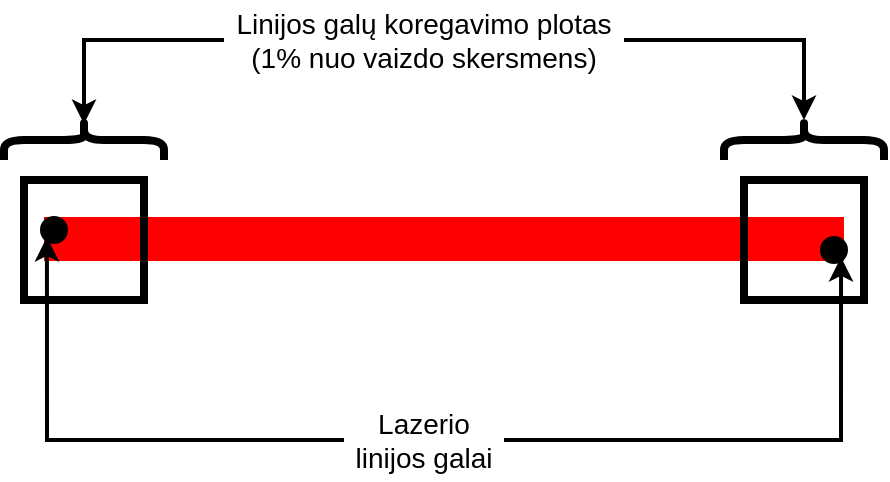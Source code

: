 <mxfile version="14.5.1" type="device"><diagram id="-NZoaxSLg_y0gj-pY5A6" name="Page-1"><mxGraphModel dx="701" dy="403" grid="0" gridSize="10" guides="1" tooltips="1" connect="1" arrows="1" fold="1" page="1" pageScale="1" pageWidth="850" pageHeight="1100" math="0" shadow="0"><root><mxCell id="0"/><mxCell id="1" parent="0"/><mxCell id="PFDNfbtmVIK-goErVy9r-83" value="" style="endArrow=none;html=1;strokeWidth=22;strokeColor=#FF0000;" edge="1" parent="1"><mxGeometry width="50" height="50" relative="1" as="geometry"><mxPoint x="210" y="479.5" as="sourcePoint"/><mxPoint x="610" y="479.5" as="targetPoint"/></mxGeometry></mxCell><mxCell id="PFDNfbtmVIK-goErVy9r-84" value="" style="rounded=0;whiteSpace=wrap;html=1;strokeWidth=4;fillColor=none;" vertex="1" parent="1"><mxGeometry x="200" y="450" width="60" height="60" as="geometry"/></mxCell><mxCell id="PFDNfbtmVIK-goErVy9r-90" value="" style="rounded=0;whiteSpace=wrap;html=1;strokeWidth=4;fillColor=none;" vertex="1" parent="1"><mxGeometry x="560" y="450" width="60" height="60" as="geometry"/></mxCell><mxCell id="PFDNfbtmVIK-goErVy9r-91" value="" style="ellipse;whiteSpace=wrap;html=1;aspect=fixed;strokeWidth=4;fillColor=#000000;" vertex="1" parent="1"><mxGeometry x="210" y="470" width="10" height="10" as="geometry"/></mxCell><mxCell id="PFDNfbtmVIK-goErVy9r-93" value="" style="ellipse;whiteSpace=wrap;html=1;aspect=fixed;strokeWidth=4;fillColor=#000000;" vertex="1" parent="1"><mxGeometry x="600" y="480" width="10" height="10" as="geometry"/></mxCell><mxCell id="PFDNfbtmVIK-goErVy9r-96" style="edgeStyle=orthogonalEdgeStyle;rounded=0;orthogonalLoop=1;jettySize=auto;html=1;strokeWidth=2;entryX=0;entryY=1;entryDx=0;entryDy=0;" edge="1" parent="1" source="PFDNfbtmVIK-goErVy9r-94" target="PFDNfbtmVIK-goErVy9r-91"><mxGeometry relative="1" as="geometry"><mxPoint x="230" y="590" as="targetPoint"/></mxGeometry></mxCell><mxCell id="PFDNfbtmVIK-goErVy9r-97" style="edgeStyle=orthogonalEdgeStyle;rounded=0;orthogonalLoop=1;jettySize=auto;html=1;entryX=1;entryY=1;entryDx=0;entryDy=0;strokeColor=#000000;strokeWidth=2;" edge="1" parent="1" source="PFDNfbtmVIK-goErVy9r-94" target="PFDNfbtmVIK-goErVy9r-93"><mxGeometry relative="1" as="geometry"/></mxCell><mxCell id="PFDNfbtmVIK-goErVy9r-94" value="&lt;font style=&quot;font-size: 14px&quot;&gt;Lazerio linijos galai&lt;/font&gt;" style="text;html=1;strokeColor=none;fillColor=none;align=center;verticalAlign=middle;whiteSpace=wrap;rounded=0;" vertex="1" parent="1"><mxGeometry x="360" y="560" width="80" height="40" as="geometry"/></mxCell><mxCell id="PFDNfbtmVIK-goErVy9r-98" value="" style="shape=curlyBracket;whiteSpace=wrap;html=1;rounded=1;strokeWidth=4;fillColor=#000000;rotation=90;" vertex="1" parent="1"><mxGeometry x="220" y="390" width="20" height="80" as="geometry"/></mxCell><mxCell id="PFDNfbtmVIK-goErVy9r-99" value="" style="shape=curlyBracket;whiteSpace=wrap;html=1;rounded=1;strokeWidth=4;fillColor=#000000;rotation=90;" vertex="1" parent="1"><mxGeometry x="580" y="390" width="20" height="80" as="geometry"/></mxCell><mxCell id="PFDNfbtmVIK-goErVy9r-101" style="edgeStyle=orthogonalEdgeStyle;rounded=0;orthogonalLoop=1;jettySize=auto;html=1;exitX=0;exitY=0.5;exitDx=0;exitDy=0;entryX=0.1;entryY=0.5;entryDx=0;entryDy=0;entryPerimeter=0;strokeColor=#000000;strokeWidth=2;" edge="1" parent="1" source="PFDNfbtmVIK-goErVy9r-100" target="PFDNfbtmVIK-goErVy9r-98"><mxGeometry relative="1" as="geometry"/></mxCell><mxCell id="PFDNfbtmVIK-goErVy9r-102" style="edgeStyle=orthogonalEdgeStyle;rounded=0;orthogonalLoop=1;jettySize=auto;html=1;exitX=1;exitY=0.5;exitDx=0;exitDy=0;strokeColor=#000000;strokeWidth=2;" edge="1" parent="1" source="PFDNfbtmVIK-goErVy9r-100" target="PFDNfbtmVIK-goErVy9r-99"><mxGeometry relative="1" as="geometry"/></mxCell><mxCell id="PFDNfbtmVIK-goErVy9r-100" value="&lt;span style=&quot;font-size: 14px&quot;&gt;Linijos galų koregavimo plotas (1% nuo vaizdo skersmens)&lt;/span&gt;" style="text;html=1;strokeColor=none;fillColor=none;align=center;verticalAlign=middle;whiteSpace=wrap;rounded=0;" vertex="1" parent="1"><mxGeometry x="300" y="360" width="200" height="40" as="geometry"/></mxCell></root></mxGraphModel></diagram></mxfile>